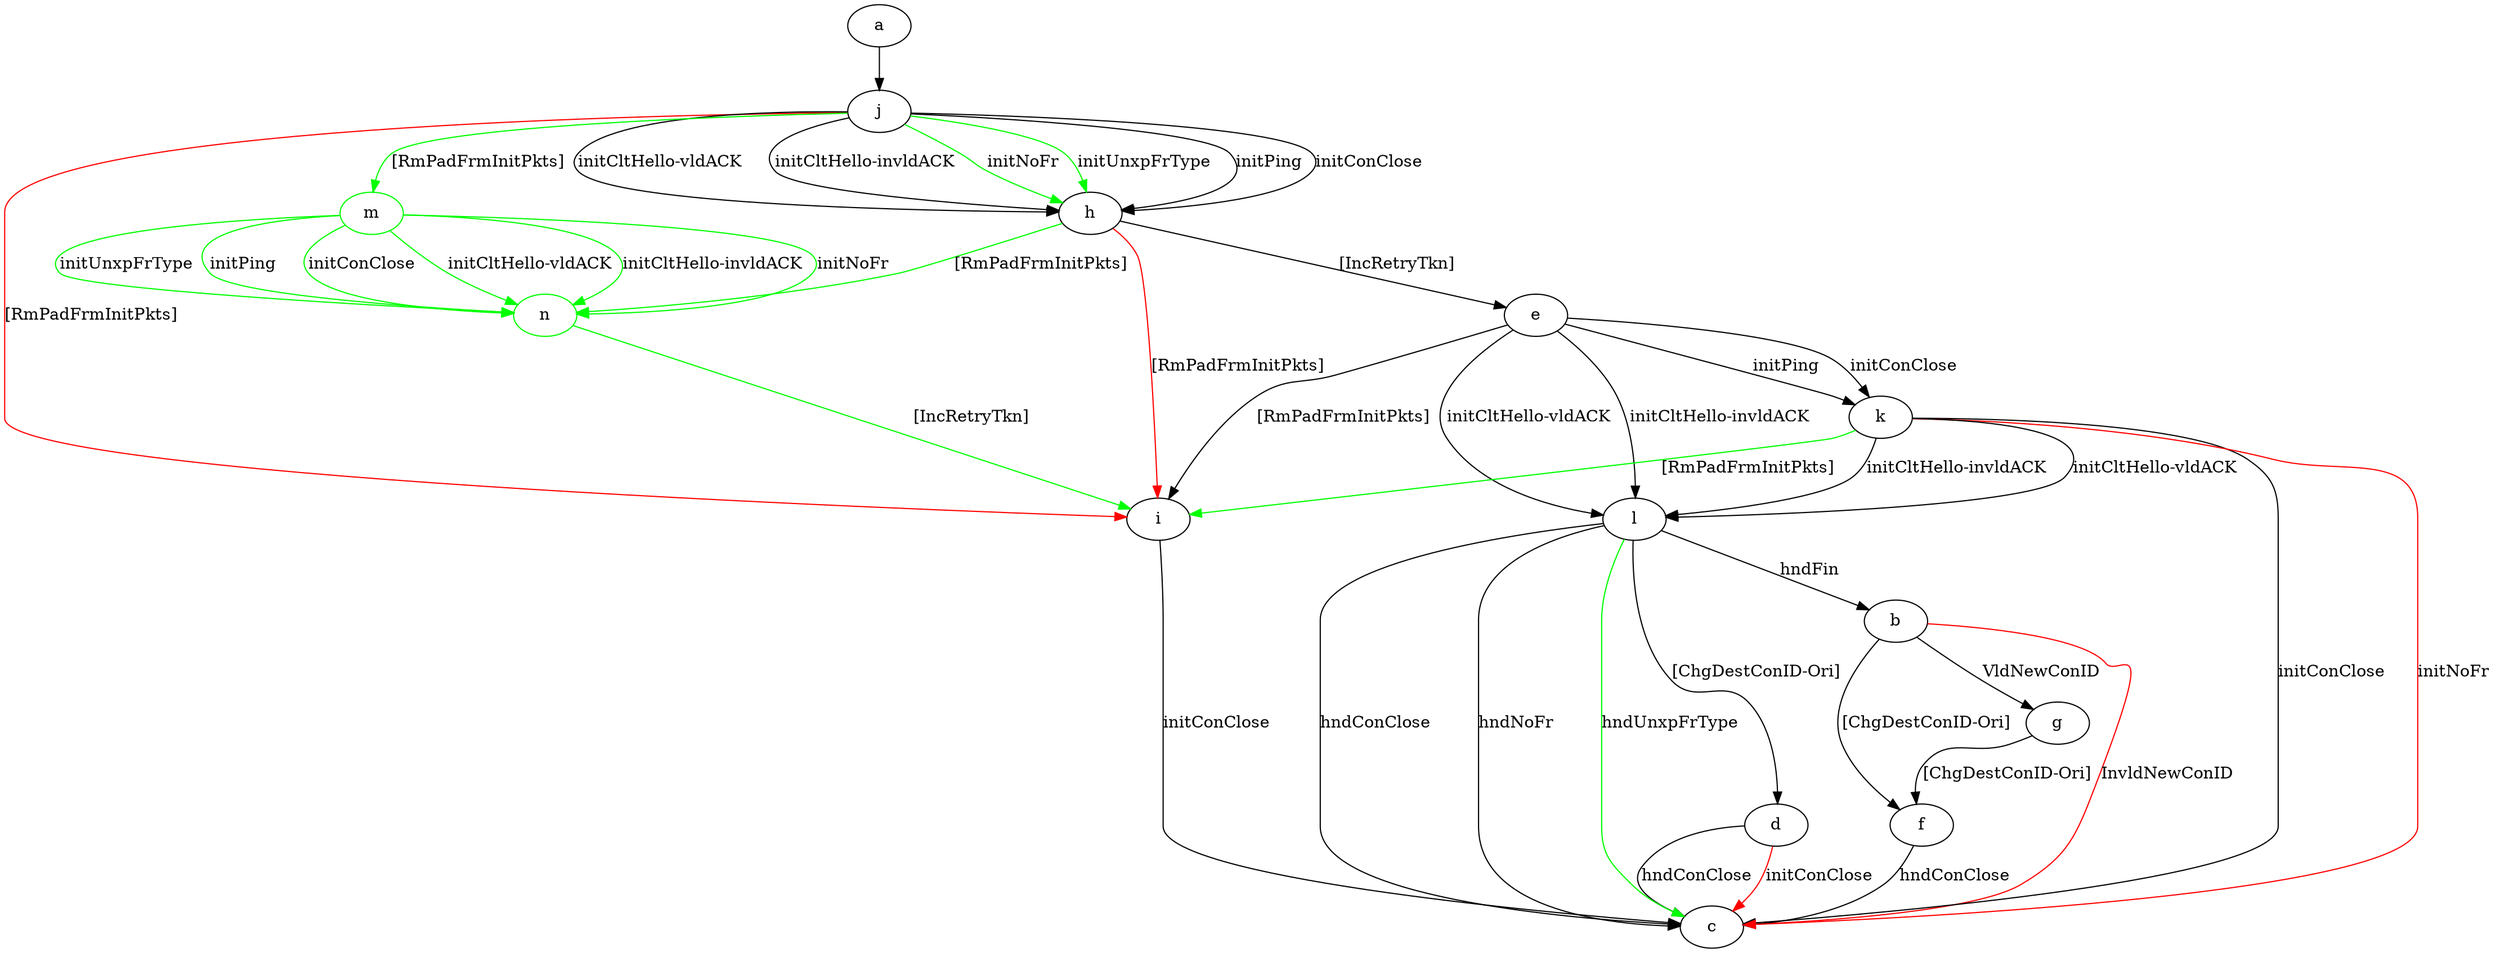 digraph "" {
	a -> j	[key=0];
	b -> c	[key=0,
		color=red,
		label="InvldNewConID "];
	b -> f	[key=0,
		label="[ChgDestConID-Ori] "];
	b -> g	[key=0,
		label="VldNewConID "];
	d -> c	[key=0,
		label="hndConClose "];
	d -> c	[key=1,
		color=red,
		label="initConClose "];
	e -> i	[key=0,
		label="[RmPadFrmInitPkts] "];
	e -> k	[key=0,
		label="initPing "];
	e -> k	[key=1,
		label="initConClose "];
	e -> l	[key=0,
		label="initCltHello-vldACK "];
	e -> l	[key=1,
		label="initCltHello-invldACK "];
	f -> c	[key=0,
		label="hndConClose "];
	g -> f	[key=0,
		label="[ChgDestConID-Ori] "];
	h -> e	[key=0,
		label="[IncRetryTkn] "];
	h -> i	[key=0,
		color=red,
		label="[RmPadFrmInitPkts] "];
	n	[color=green];
	h -> n	[key=0,
		color=green,
		label="[RmPadFrmInitPkts] "];
	i -> c	[key=0,
		label="initConClose "];
	j -> h	[key=0,
		label="initPing "];
	j -> h	[key=1,
		label="initConClose "];
	j -> h	[key=2,
		label="initCltHello-vldACK "];
	j -> h	[key=3,
		label="initCltHello-invldACK "];
	j -> h	[key=4,
		color=green,
		label="initNoFr "];
	j -> h	[key=5,
		color=green,
		label="initUnxpFrType "];
	j -> i	[key=0,
		color=red,
		label="[RmPadFrmInitPkts] "];
	m	[color=green];
	j -> m	[key=0,
		color=green,
		label="[RmPadFrmInitPkts] "];
	k -> c	[key=0,
		label="initConClose "];
	k -> c	[key=1,
		color=red,
		label="initNoFr "];
	k -> i	[key=0,
		color=green,
		label="[RmPadFrmInitPkts] "];
	k -> l	[key=0,
		label="initCltHello-vldACK "];
	k -> l	[key=1,
		label="initCltHello-invldACK "];
	l -> b	[key=0,
		label="hndFin "];
	l -> c	[key=0,
		label="hndConClose "];
	l -> c	[key=1,
		label="hndNoFr "];
	l -> c	[key=2,
		color=green,
		label="hndUnxpFrType "];
	l -> d	[key=0,
		label="[ChgDestConID-Ori] "];
	m -> n	[key=0,
		color=green,
		label="initPing "];
	m -> n	[key=1,
		color=green,
		label="initConClose "];
	m -> n	[key=2,
		color=green,
		label="initCltHello-vldACK "];
	m -> n	[key=3,
		color=green,
		label="initCltHello-invldACK "];
	m -> n	[key=4,
		color=green,
		label="initNoFr "];
	m -> n	[key=5,
		color=green,
		label="initUnxpFrType "];
	n -> i	[key=0,
		color=green,
		label="[IncRetryTkn] "];
}
